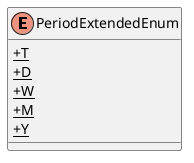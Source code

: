 @startuml

    enum PeriodExtendedEnum [[PeriodExtendedEnum.html]] {
        {static} +T
        {static} +D
        {static} +W
        {static} +M
        {static} +Y
    }

@enduml
